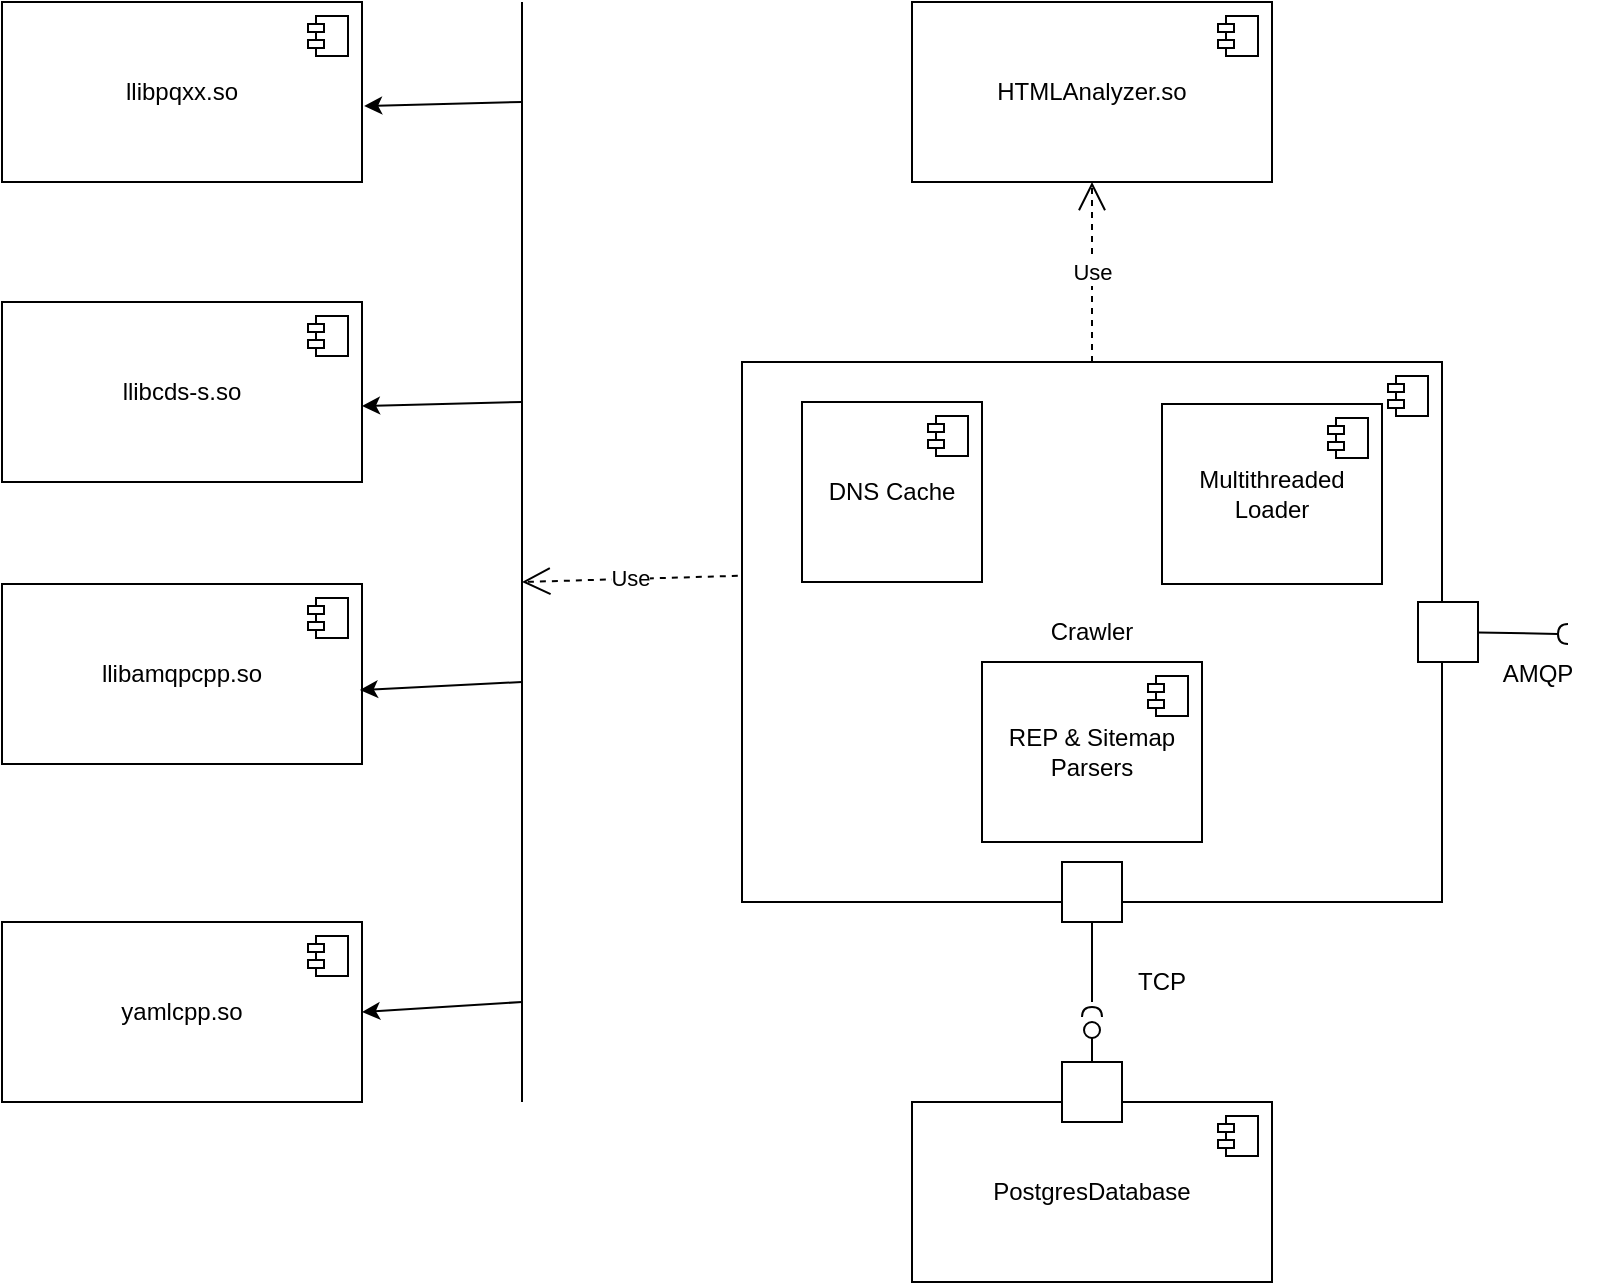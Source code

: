 <mxfile version="23.1.5" type="device">
  <diagram name="Страница — 1" id="AYA0JLufCpw5K_OOgwr1">
    <mxGraphModel dx="2245" dy="828" grid="1" gridSize="10" guides="1" tooltips="1" connect="1" arrows="1" fold="1" page="1" pageScale="1" pageWidth="827" pageHeight="1169" math="0" shadow="0">
      <root>
        <mxCell id="0" />
        <mxCell id="1" parent="0" />
        <mxCell id="d2R1Y5tbDCQg248qOEIO-1" value="Crawler" style="html=1;dropTarget=0;whiteSpace=wrap;" parent="1" vertex="1">
          <mxGeometry x="90" y="290" width="350" height="270" as="geometry" />
        </mxCell>
        <mxCell id="d2R1Y5tbDCQg248qOEIO-2" value="" style="shape=module;jettyWidth=8;jettyHeight=4;" parent="d2R1Y5tbDCQg248qOEIO-1" vertex="1">
          <mxGeometry x="1" width="20" height="20" relative="1" as="geometry">
            <mxPoint x="-27" y="7" as="offset" />
          </mxGeometry>
        </mxCell>
        <mxCell id="d2R1Y5tbDCQg248qOEIO-3" value="DNS Cache" style="html=1;dropTarget=0;whiteSpace=wrap;" parent="1" vertex="1">
          <mxGeometry x="120" y="310" width="90" height="90" as="geometry" />
        </mxCell>
        <mxCell id="d2R1Y5tbDCQg248qOEIO-4" value="" style="shape=module;jettyWidth=8;jettyHeight=4;" parent="d2R1Y5tbDCQg248qOEIO-3" vertex="1">
          <mxGeometry x="1" width="20" height="20" relative="1" as="geometry">
            <mxPoint x="-27" y="7" as="offset" />
          </mxGeometry>
        </mxCell>
        <mxCell id="d2R1Y5tbDCQg248qOEIO-5" value="REP &amp;amp; Sitemap Parsers" style="html=1;dropTarget=0;whiteSpace=wrap;" parent="1" vertex="1">
          <mxGeometry x="210" y="440" width="110" height="90" as="geometry" />
        </mxCell>
        <mxCell id="d2R1Y5tbDCQg248qOEIO-6" value="" style="shape=module;jettyWidth=8;jettyHeight=4;" parent="d2R1Y5tbDCQg248qOEIO-5" vertex="1">
          <mxGeometry x="1" width="20" height="20" relative="1" as="geometry">
            <mxPoint x="-27" y="7" as="offset" />
          </mxGeometry>
        </mxCell>
        <mxCell id="d2R1Y5tbDCQg248qOEIO-11" value="HTMLAnalyzer.so" style="html=1;dropTarget=0;whiteSpace=wrap;" parent="1" vertex="1">
          <mxGeometry x="175" y="110" width="180" height="90" as="geometry" />
        </mxCell>
        <mxCell id="d2R1Y5tbDCQg248qOEIO-12" value="" style="shape=module;jettyWidth=8;jettyHeight=4;" parent="d2R1Y5tbDCQg248qOEIO-11" vertex="1">
          <mxGeometry x="1" width="20" height="20" relative="1" as="geometry">
            <mxPoint x="-27" y="7" as="offset" />
          </mxGeometry>
        </mxCell>
        <mxCell id="d2R1Y5tbDCQg248qOEIO-13" value="Use" style="endArrow=open;endSize=12;dashed=1;html=1;rounded=0;entryX=0.5;entryY=1;entryDx=0;entryDy=0;exitX=0.5;exitY=0;exitDx=0;exitDy=0;" parent="1" source="d2R1Y5tbDCQg248qOEIO-1" target="d2R1Y5tbDCQg248qOEIO-11" edge="1">
          <mxGeometry width="160" relative="1" as="geometry">
            <mxPoint x="440" y="430" as="sourcePoint" />
            <mxPoint x="600" y="430" as="targetPoint" />
          </mxGeometry>
        </mxCell>
        <mxCell id="d2R1Y5tbDCQg248qOEIO-26" value="PostgresDatabase" style="html=1;dropTarget=0;whiteSpace=wrap;" parent="1" vertex="1">
          <mxGeometry x="175" y="660" width="180" height="90" as="geometry" />
        </mxCell>
        <mxCell id="d2R1Y5tbDCQg248qOEIO-27" value="" style="shape=module;jettyWidth=8;jettyHeight=4;" parent="d2R1Y5tbDCQg248qOEIO-26" vertex="1">
          <mxGeometry x="1" width="20" height="20" relative="1" as="geometry">
            <mxPoint x="-27" y="7" as="offset" />
          </mxGeometry>
        </mxCell>
        <mxCell id="d2R1Y5tbDCQg248qOEIO-47" value="" style="html=1;rounded=0;" parent="1" vertex="1">
          <mxGeometry x="250" y="640" width="30" height="30" as="geometry" />
        </mxCell>
        <mxCell id="d2R1Y5tbDCQg248qOEIO-48" value="" style="endArrow=none;html=1;rounded=0;align=center;verticalAlign=top;endFill=0;labelBackgroundColor=none;endSize=2;" parent="1" source="d2R1Y5tbDCQg248qOEIO-47" target="d2R1Y5tbDCQg248qOEIO-49" edge="1">
          <mxGeometry relative="1" as="geometry" />
        </mxCell>
        <mxCell id="d2R1Y5tbDCQg248qOEIO-49" value="" style="ellipse;html=1;fontSize=11;align=center;fillColor=none;points=[];aspect=fixed;resizable=0;verticalAlign=bottom;labelPosition=center;verticalLabelPosition=top;flipH=1;" parent="1" vertex="1">
          <mxGeometry x="261" y="620" width="8" height="8" as="geometry" />
        </mxCell>
        <mxCell id="d2R1Y5tbDCQg248qOEIO-53" value="" style="html=1;rounded=0;" parent="1" vertex="1">
          <mxGeometry x="250" y="540" width="30" height="30" as="geometry" />
        </mxCell>
        <mxCell id="d2R1Y5tbDCQg248qOEIO-54" value="" style="endArrow=none;html=1;rounded=0;align=center;verticalAlign=top;endFill=0;labelBackgroundColor=none;endSize=2;" parent="1" source="d2R1Y5tbDCQg248qOEIO-53" edge="1">
          <mxGeometry relative="1" as="geometry">
            <mxPoint x="265" y="610" as="targetPoint" />
          </mxGeometry>
        </mxCell>
        <mxCell id="d2R1Y5tbDCQg248qOEIO-55" value="" style="shape=requiredInterface;html=1;fontSize=11;align=center;fillColor=none;points=[];aspect=fixed;resizable=0;verticalAlign=bottom;labelPosition=center;verticalLabelPosition=top;flipH=1;rotation=90;" parent="1" vertex="1">
          <mxGeometry x="262.5" y="610" width="5" height="10" as="geometry" />
        </mxCell>
        <mxCell id="d2R1Y5tbDCQg248qOEIO-63" value="" style="html=1;rounded=0;" parent="1" vertex="1">
          <mxGeometry x="428" y="410" width="30" height="30" as="geometry" />
        </mxCell>
        <mxCell id="d2R1Y5tbDCQg248qOEIO-64" value="" style="endArrow=none;html=1;rounded=0;align=center;verticalAlign=top;endFill=0;labelBackgroundColor=none;endSize=2;" parent="1" source="d2R1Y5tbDCQg248qOEIO-63" target="d2R1Y5tbDCQg248qOEIO-65" edge="1">
          <mxGeometry relative="1" as="geometry" />
        </mxCell>
        <mxCell id="d2R1Y5tbDCQg248qOEIO-65" value="" style="shape=requiredInterface;html=1;fontSize=11;align=center;fillColor=none;points=[];aspect=fixed;resizable=0;verticalAlign=bottom;labelPosition=center;verticalLabelPosition=top;flipH=1;rotation=0;" parent="1" vertex="1">
          <mxGeometry x="498" y="421" width="5" height="10" as="geometry" />
        </mxCell>
        <mxCell id="d2R1Y5tbDCQg248qOEIO-70" value="TCP" style="text;html=1;strokeColor=none;fillColor=none;align=center;verticalAlign=middle;whiteSpace=wrap;rounded=0;" parent="1" vertex="1">
          <mxGeometry x="270" y="585" width="60" height="30" as="geometry" />
        </mxCell>
        <mxCell id="zD3e318g2M9qMD6OasvV-13" value="AMQP" style="text;html=1;strokeColor=none;fillColor=none;align=center;verticalAlign=middle;whiteSpace=wrap;rounded=0;" parent="1" vertex="1">
          <mxGeometry x="458" y="431" width="60" height="30" as="geometry" />
        </mxCell>
        <mxCell id="ubpWnDadzZZIJxfy_6xn-2" value="llibpqxx.so" style="html=1;dropTarget=0;whiteSpace=wrap;" vertex="1" parent="1">
          <mxGeometry x="-280" y="110" width="180" height="90" as="geometry" />
        </mxCell>
        <mxCell id="ubpWnDadzZZIJxfy_6xn-3" value="" style="shape=module;jettyWidth=8;jettyHeight=4;" vertex="1" parent="ubpWnDadzZZIJxfy_6xn-2">
          <mxGeometry x="1" width="20" height="20" relative="1" as="geometry">
            <mxPoint x="-27" y="7" as="offset" />
          </mxGeometry>
        </mxCell>
        <mxCell id="ubpWnDadzZZIJxfy_6xn-4" value="llibcds-s.so" style="html=1;dropTarget=0;whiteSpace=wrap;" vertex="1" parent="1">
          <mxGeometry x="-280" y="260" width="180" height="90" as="geometry" />
        </mxCell>
        <mxCell id="ubpWnDadzZZIJxfy_6xn-5" value="" style="shape=module;jettyWidth=8;jettyHeight=4;" vertex="1" parent="ubpWnDadzZZIJxfy_6xn-4">
          <mxGeometry x="1" width="20" height="20" relative="1" as="geometry">
            <mxPoint x="-27" y="7" as="offset" />
          </mxGeometry>
        </mxCell>
        <mxCell id="ubpWnDadzZZIJxfy_6xn-6" value="llibamqpcpp.so" style="html=1;dropTarget=0;whiteSpace=wrap;" vertex="1" parent="1">
          <mxGeometry x="-280" y="401" width="180" height="90" as="geometry" />
        </mxCell>
        <mxCell id="ubpWnDadzZZIJxfy_6xn-7" value="" style="shape=module;jettyWidth=8;jettyHeight=4;" vertex="1" parent="ubpWnDadzZZIJxfy_6xn-6">
          <mxGeometry x="1" width="20" height="20" relative="1" as="geometry">
            <mxPoint x="-27" y="7" as="offset" />
          </mxGeometry>
        </mxCell>
        <mxCell id="ubpWnDadzZZIJxfy_6xn-8" value="yamlcpp.so" style="html=1;dropTarget=0;whiteSpace=wrap;" vertex="1" parent="1">
          <mxGeometry x="-280" y="570" width="180" height="90" as="geometry" />
        </mxCell>
        <mxCell id="ubpWnDadzZZIJxfy_6xn-9" value="" style="shape=module;jettyWidth=8;jettyHeight=4;" vertex="1" parent="ubpWnDadzZZIJxfy_6xn-8">
          <mxGeometry x="1" width="20" height="20" relative="1" as="geometry">
            <mxPoint x="-27" y="7" as="offset" />
          </mxGeometry>
        </mxCell>
        <mxCell id="ubpWnDadzZZIJxfy_6xn-12" value="" style="endArrow=none;html=1;rounded=0;" edge="1" parent="1">
          <mxGeometry width="50" height="50" relative="1" as="geometry">
            <mxPoint x="-20" y="660" as="sourcePoint" />
            <mxPoint x="-20" y="110" as="targetPoint" />
          </mxGeometry>
        </mxCell>
        <mxCell id="ubpWnDadzZZIJxfy_6xn-13" value="" style="endArrow=classic;html=1;rounded=0;entryX=1.006;entryY=0.578;entryDx=0;entryDy=0;entryPerimeter=0;" edge="1" parent="1" target="ubpWnDadzZZIJxfy_6xn-2">
          <mxGeometry width="50" height="50" relative="1" as="geometry">
            <mxPoint x="-20" y="160" as="sourcePoint" />
            <mxPoint x="150" y="200" as="targetPoint" />
          </mxGeometry>
        </mxCell>
        <mxCell id="ubpWnDadzZZIJxfy_6xn-14" value="" style="endArrow=classic;html=1;rounded=0;entryX=1;entryY=0.578;entryDx=0;entryDy=0;entryPerimeter=0;" edge="1" parent="1" target="ubpWnDadzZZIJxfy_6xn-4">
          <mxGeometry width="50" height="50" relative="1" as="geometry">
            <mxPoint x="-20" y="310" as="sourcePoint" />
            <mxPoint x="-40" y="350" as="targetPoint" />
          </mxGeometry>
        </mxCell>
        <mxCell id="ubpWnDadzZZIJxfy_6xn-15" value="" style="endArrow=classic;html=1;rounded=0;entryX=0.994;entryY=0.589;entryDx=0;entryDy=0;entryPerimeter=0;" edge="1" parent="1" target="ubpWnDadzZZIJxfy_6xn-6">
          <mxGeometry width="50" height="50" relative="1" as="geometry">
            <mxPoint x="-20" y="450" as="sourcePoint" />
            <mxPoint x="-10" y="550" as="targetPoint" />
          </mxGeometry>
        </mxCell>
        <mxCell id="ubpWnDadzZZIJxfy_6xn-16" value="" style="endArrow=classic;html=1;rounded=0;entryX=1;entryY=0.5;entryDx=0;entryDy=0;" edge="1" parent="1" target="ubpWnDadzZZIJxfy_6xn-8">
          <mxGeometry width="50" height="50" relative="1" as="geometry">
            <mxPoint x="-20" y="610" as="sourcePoint" />
            <mxPoint x="-50" y="710" as="targetPoint" />
          </mxGeometry>
        </mxCell>
        <mxCell id="ubpWnDadzZZIJxfy_6xn-17" value="Use" style="endArrow=open;endSize=12;dashed=1;html=1;rounded=0;exitX=-0.006;exitY=0.396;exitDx=0;exitDy=0;exitPerimeter=0;" edge="1" parent="1" source="d2R1Y5tbDCQg248qOEIO-1">
          <mxGeometry width="160" relative="1" as="geometry">
            <mxPoint x="225" y="300" as="sourcePoint" />
            <mxPoint x="-20" y="400" as="targetPoint" />
          </mxGeometry>
        </mxCell>
        <mxCell id="ubpWnDadzZZIJxfy_6xn-18" value="Multithreaded Loader" style="html=1;dropTarget=0;whiteSpace=wrap;" vertex="1" parent="1">
          <mxGeometry x="300" y="311" width="110" height="90" as="geometry" />
        </mxCell>
        <mxCell id="ubpWnDadzZZIJxfy_6xn-19" value="" style="shape=module;jettyWidth=8;jettyHeight=4;" vertex="1" parent="ubpWnDadzZZIJxfy_6xn-18">
          <mxGeometry x="1" width="20" height="20" relative="1" as="geometry">
            <mxPoint x="-27" y="7" as="offset" />
          </mxGeometry>
        </mxCell>
      </root>
    </mxGraphModel>
  </diagram>
</mxfile>
